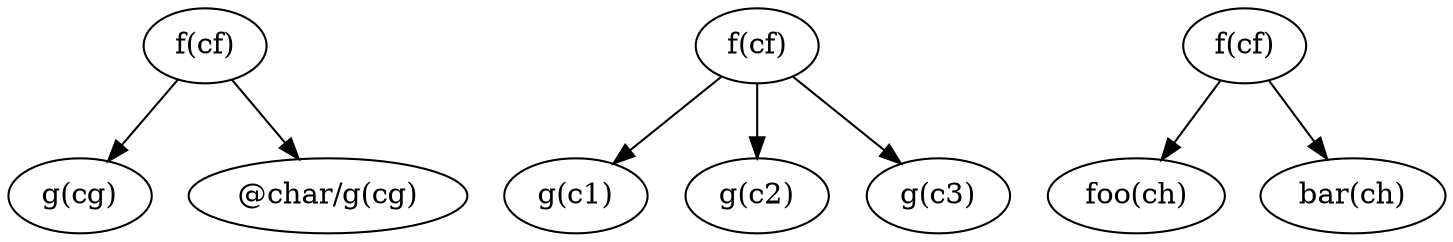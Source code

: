 digraph builtins{
  rankdir=TD;

  //main1[label="main(cmain)"];
  f1[label="f(cf)"];
  g4[label="g(cg)"];
  g5[label="@char/g(cg)"];
  //main1 -> f1; 
  f1 -> g4; f1-> g5;


  //main[label="main(cmain)"];
  f[label="f(cf)"];
  g1[label="g(c1)"];
  g2[label="g(c2)"];
  g3[label="g(c3)"];

  //main -> f;
  f -> g1; f -> g2; f-> g3;


  //main2[label="main(cmain)"];
  f2[label="f(cf)"];
  foo[label="foo(ch)"];
  bar[label="bar(ch)"];

  //main2 -> f2;
  f2 -> foo; f2 -> bar;

}
